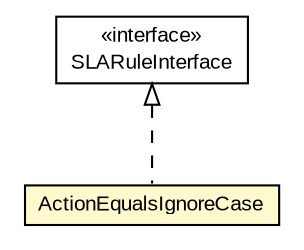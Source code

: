 #!/usr/local/bin/dot
#
# Class diagram 
# Generated by UMLGraph version R5_6-24-gf6e263 (http://www.umlgraph.org/)
#

digraph G {
	edge [fontname="arial",fontsize=10,labelfontname="arial",labelfontsize=10];
	node [fontname="arial",fontsize=10,shape=plaintext];
	nodesep=0.25;
	ranksep=0.5;
	// org.miloss.fgsms.plugins.sla.SLARuleInterface
	c95416 [label=<<table title="org.miloss.fgsms.plugins.sla.SLARuleInterface" border="0" cellborder="1" cellspacing="0" cellpadding="2" port="p" href="../../plugins/sla/SLARuleInterface.html">
		<tr><td><table border="0" cellspacing="0" cellpadding="1">
<tr><td align="center" balign="center"> &#171;interface&#187; </td></tr>
<tr><td align="center" balign="center"> SLARuleInterface </td></tr>
		</table></td></tr>
		</table>>, URL="../../plugins/sla/SLARuleInterface.html", fontname="arial", fontcolor="black", fontsize=10.0];
	// org.miloss.fgsms.sla.rules.ActionEqualsIgnoreCase
	c96235 [label=<<table title="org.miloss.fgsms.sla.rules.ActionEqualsIgnoreCase" border="0" cellborder="1" cellspacing="0" cellpadding="2" port="p" bgcolor="lemonChiffon" href="./ActionEqualsIgnoreCase.html">
		<tr><td><table border="0" cellspacing="0" cellpadding="1">
<tr><td align="center" balign="center"> ActionEqualsIgnoreCase </td></tr>
		</table></td></tr>
		</table>>, URL="./ActionEqualsIgnoreCase.html", fontname="arial", fontcolor="black", fontsize=10.0];
	//org.miloss.fgsms.sla.rules.ActionEqualsIgnoreCase implements org.miloss.fgsms.plugins.sla.SLARuleInterface
	c95416:p -> c96235:p [dir=back,arrowtail=empty,style=dashed];
}

